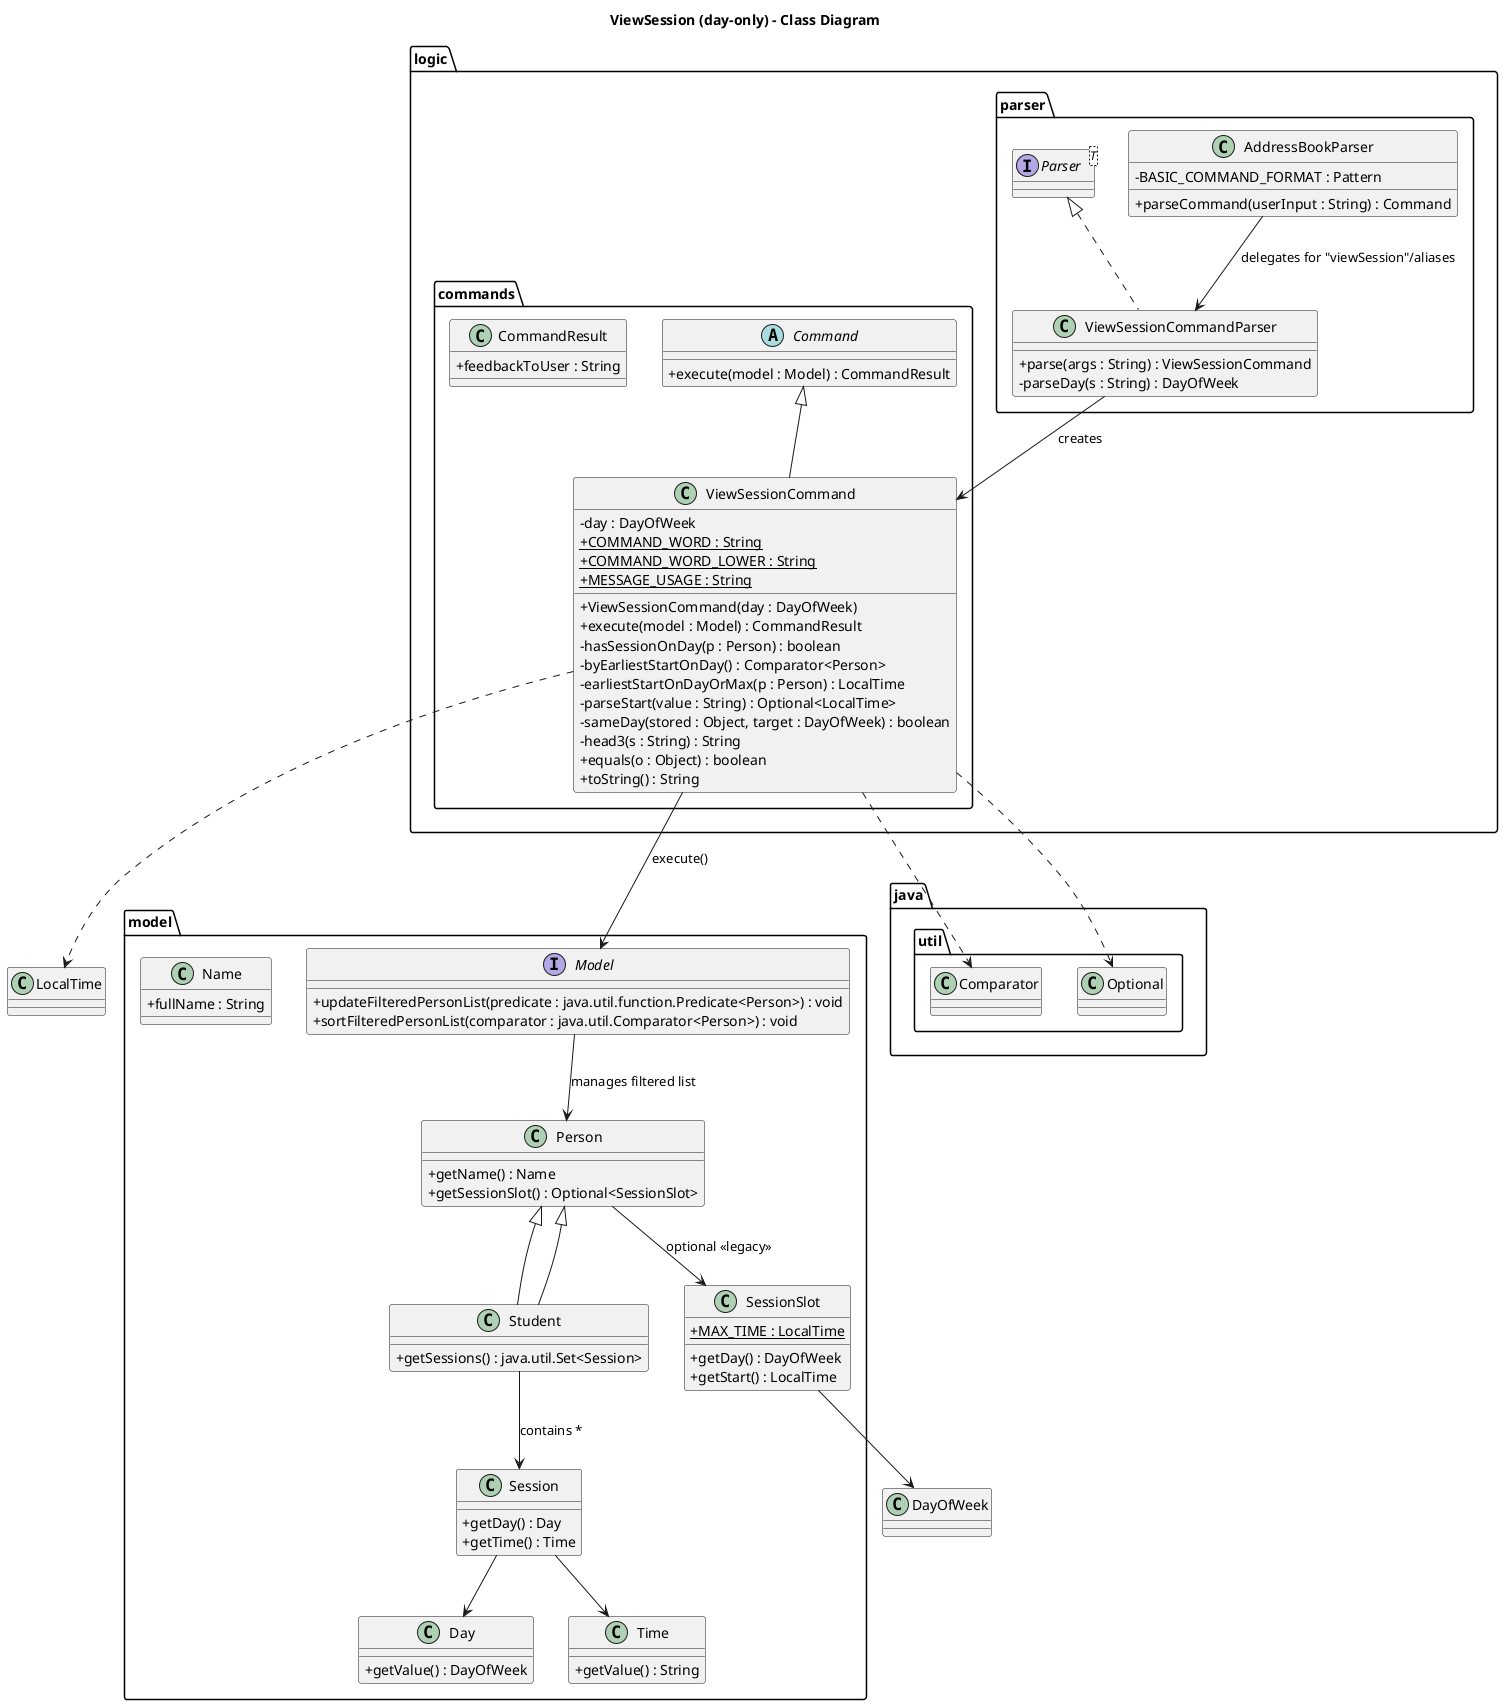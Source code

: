 @startuml
title ViewSession (day-only) - Class Diagram

skinparam classAttributeIconSize 0

package "logic.parser" {
  class AddressBookParser {
    - BASIC_COMMAND_FORMAT : Pattern
    + parseCommand(userInput : String) : Command
  }

  interface Parser<T>
  class ViewSessionCommandParser implements Parser<ViewSessionCommand> {
    + parse(args : String) : ViewSessionCommand
    - parseDay(s : String) : DayOfWeek
  }
}

package "logic.commands" {
  abstract class Command {
    + execute(model : Model) : CommandResult
  }

  class ViewSessionCommand extends Command {
    - day : DayOfWeek
    + ViewSessionCommand(day : DayOfWeek)
    + execute(model : Model) : CommandResult
    - hasSessionOnDay(p : Person) : boolean
    - byEarliestStartOnDay() : Comparator<Person>
    - earliestStartOnDayOrMax(p : Person) : LocalTime
    - parseStart(value : String) : Optional<LocalTime>
    - sameDay(stored : Object, target : DayOfWeek) : boolean
    - head3(s : String) : String
    + equals(o : Object) : boolean
    + toString() : String
    {static} + COMMAND_WORD : String
    {static} + COMMAND_WORD_LOWER : String
    {static} + MESSAGE_USAGE : String
  }

  class CommandResult {
    + feedbackToUser : String
  }
}

package "model" {
  interface Model {
    + updateFilteredPersonList(predicate : java.util.function.Predicate<Person>) : void
    + sortFilteredPersonList(comparator : java.util.Comparator<Person>) : void
  }

  class Person {
    + getName() : Name
    + getSessionSlot() : Optional<SessionSlot>
  }

  class Student extends Person {
    + getSessions() : java.util.Set<Session>
  }

  class Session {
    + getDay() : Day
    + getTime() : Time
  }

  class SessionSlot {
    + getDay() : DayOfWeek
    + getStart() : LocalTime
    {static} + MAX_TIME : LocalTime
  }

  class Day {
    + getValue() : DayOfWeek
  }

  class Time {
    + getValue() : String
  }

  class Name {
    + fullName : String
  }
}

' Relationships
AddressBookParser --> ViewSessionCommandParser : delegates for "viewSession"/aliases
ViewSessionCommandParser --> ViewSessionCommand : creates
ViewSessionCommand --> Model : execute()
Model --> Person : manages filtered list
Student --|> Person
Person --> SessionSlot : optional «legacy»
Student --> Session : contains *
Session --> Day
Session --> Time
SessionSlot --> DayOfWeek
ViewSessionCommand ..> LocalTime
ViewSessionCommand ..> java.util.Comparator
ViewSessionCommand ..> java.util.Optional

@enduml
